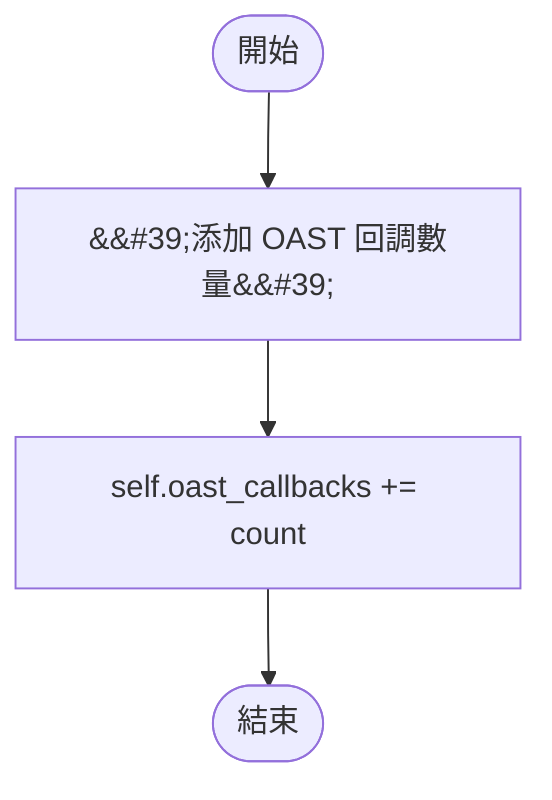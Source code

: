 flowchart TB
    n1([開始])
    n2([結束])
    n3[&amp;&#35;39;添加 OAST 回調數量&amp;&#35;39;]
    n4[self.oast_callbacks += count]
    n1 --> n3
    n3 --> n4
    n4 --> n2